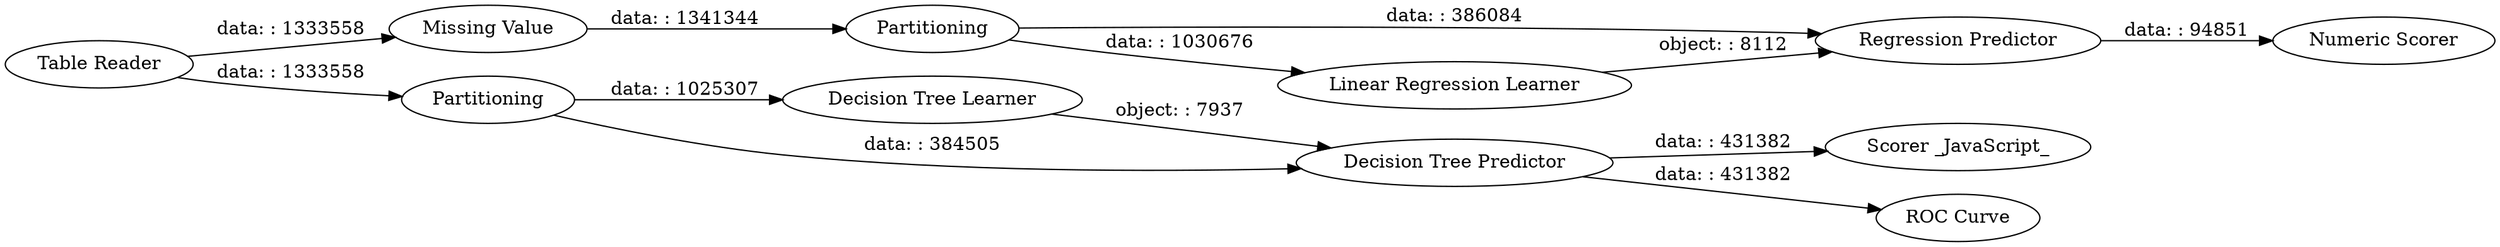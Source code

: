 digraph {
	"1422324906626808717_13" [label="Scorer _JavaScript_"]
	"1422324906626808717_11" [label="Missing Value"]
	"1422324906626808717_17" [label="Decision Tree Learner"]
	"1422324906626808717_9" [label="Numeric Scorer"]
	"1422324906626808717_15" [label="ROC Curve"]
	"1422324906626808717_16" [label=Partitioning]
	"1422324906626808717_12" [label="Table Reader"]
	"1422324906626808717_6" [label=Partitioning]
	"1422324906626808717_14" [label="Decision Tree Predictor"]
	"1422324906626808717_8" [label="Regression Predictor"]
	"1422324906626808717_7" [label="Linear Regression Learner"]
	"1422324906626808717_16" -> "1422324906626808717_14" [label="data: : 384505"]
	"1422324906626808717_12" -> "1422324906626808717_16" [label="data: : 1333558"]
	"1422324906626808717_14" -> "1422324906626808717_13" [label="data: : 431382"]
	"1422324906626808717_16" -> "1422324906626808717_17" [label="data: : 1025307"]
	"1422324906626808717_6" -> "1422324906626808717_8" [label="data: : 386084"]
	"1422324906626808717_6" -> "1422324906626808717_7" [label="data: : 1030676"]
	"1422324906626808717_17" -> "1422324906626808717_14" [label="object: : 7937"]
	"1422324906626808717_7" -> "1422324906626808717_8" [label="object: : 8112"]
	"1422324906626808717_8" -> "1422324906626808717_9" [label="data: : 94851"]
	"1422324906626808717_11" -> "1422324906626808717_6" [label="data: : 1341344"]
	"1422324906626808717_12" -> "1422324906626808717_11" [label="data: : 1333558"]
	"1422324906626808717_14" -> "1422324906626808717_15" [label="data: : 431382"]
	rankdir=LR
}
